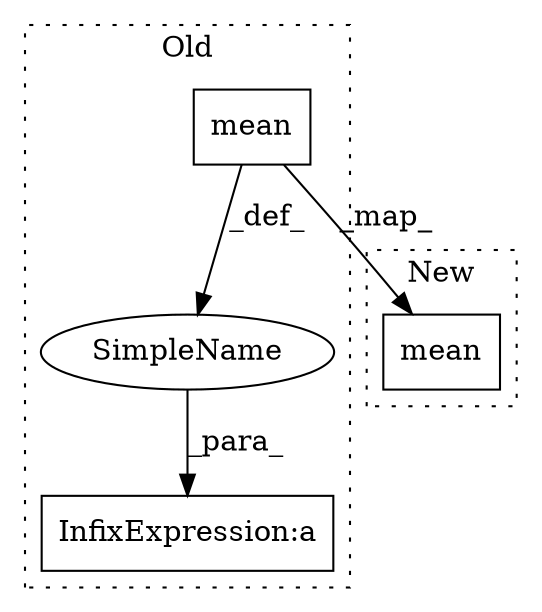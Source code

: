 digraph G {
subgraph cluster0 {
1 [label="mean" a="32" s="3785,3802" l="5,1" shape="box"];
3 [label="SimpleName" a="42" s="" l="" shape="ellipse"];
4 [label="InfixExpression:a" a="27" s="3771" l="8" shape="box"];
label = "Old";
style="dotted";
}
subgraph cluster1 {
2 [label="mean" a="32" s="3789,3806" l="5,1" shape="box"];
label = "New";
style="dotted";
}
1 -> 3 [label="_def_"];
1 -> 2 [label="_map_"];
3 -> 4 [label="_para_"];
}